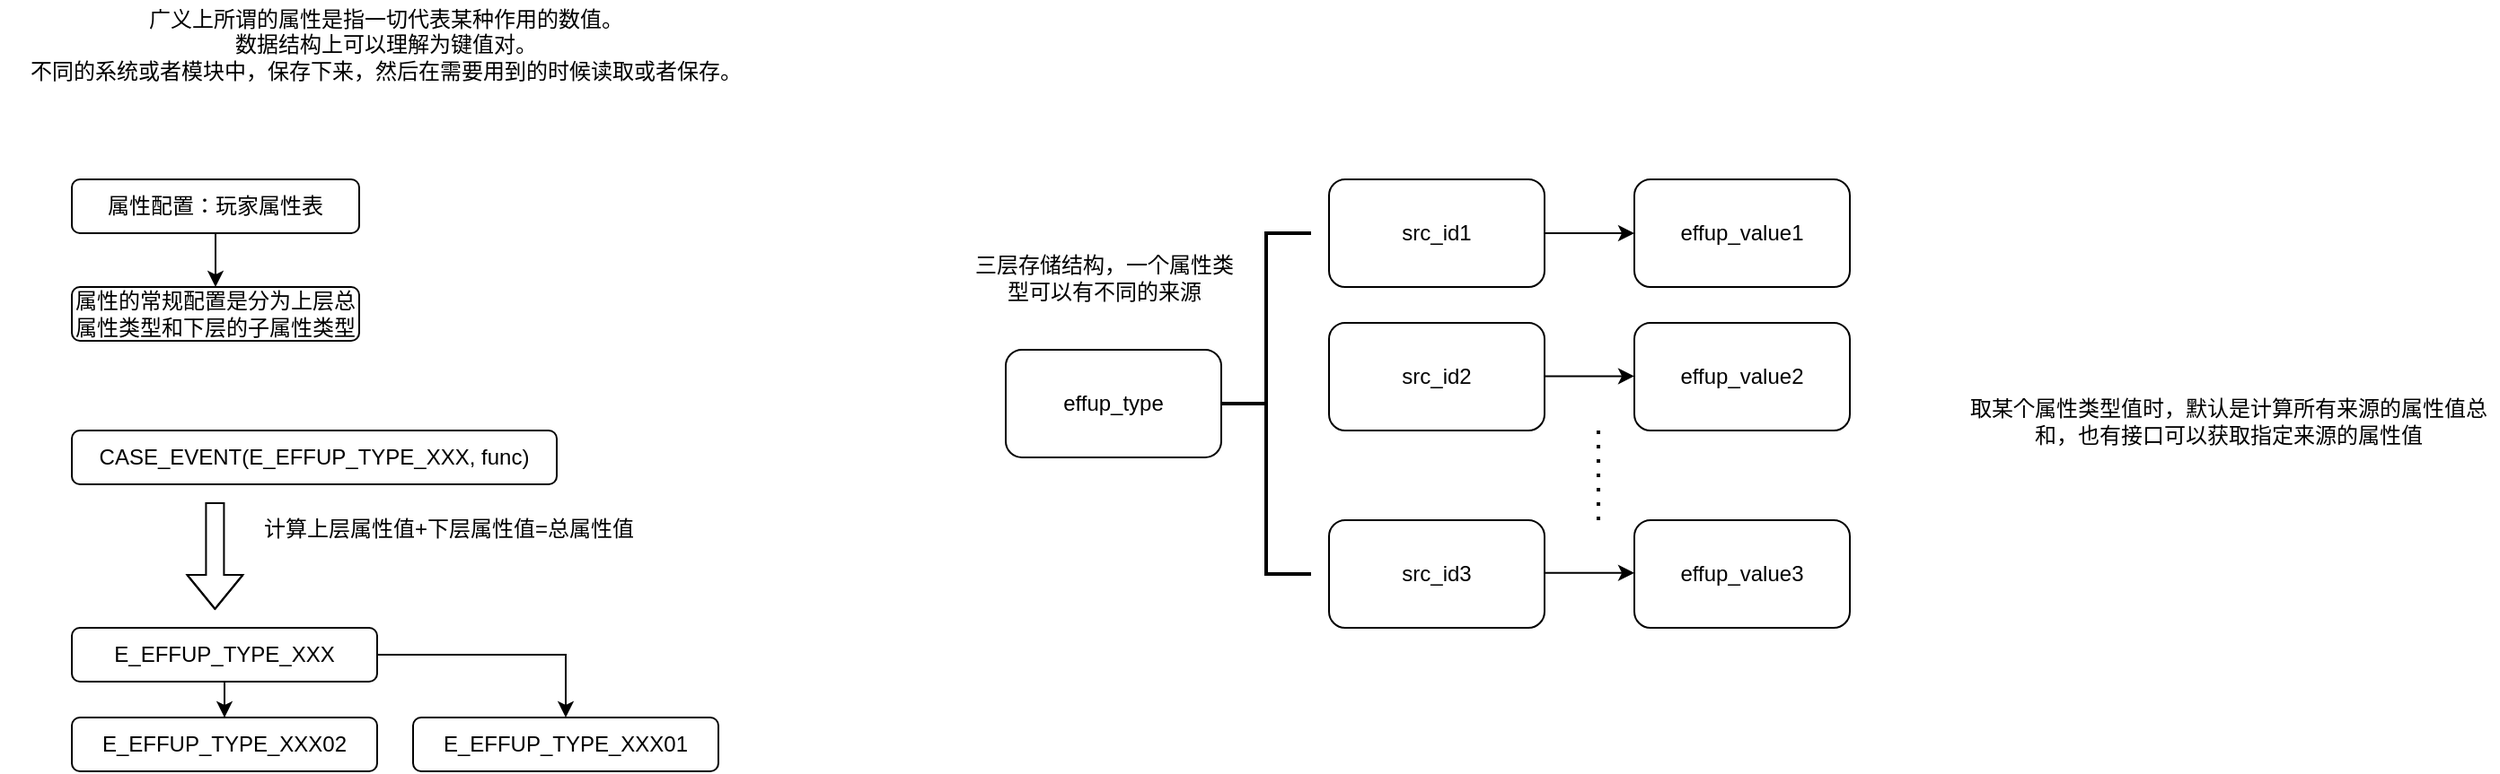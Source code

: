 <mxfile version="27.1.4">
  <diagram name="第 1 页" id="vHibylUXFULGrBTAoTh_">
    <mxGraphModel dx="1184" dy="1340" grid="1" gridSize="10" guides="1" tooltips="1" connect="1" arrows="1" fold="1" page="1" pageScale="1" pageWidth="827" pageHeight="1169" math="0" shadow="0">
      <root>
        <mxCell id="0" />
        <mxCell id="1" parent="0" />
        <mxCell id="Sv2eiXyigtitwMc6iaWY-2" value="广义上所谓的属性是指一切代表某种作用的数值。&lt;div&gt;数据结构上可以理解为键值对。&lt;/div&gt;&lt;div&gt;不同的系统或者模块中，保存下来，然后在需要用到的时候读取或者保存。&lt;/div&gt;" style="text;html=1;align=center;verticalAlign=middle;whiteSpace=wrap;rounded=0;" parent="1" vertex="1">
          <mxGeometry width="430" height="50" as="geometry" />
        </mxCell>
        <mxCell id="y-QXYjdd82G5eTy_OHgM-3" value="" style="edgeStyle=orthogonalEdgeStyle;rounded=0;orthogonalLoop=1;jettySize=auto;html=1;" edge="1" parent="1" source="y-QXYjdd82G5eTy_OHgM-1" target="y-QXYjdd82G5eTy_OHgM-2">
          <mxGeometry relative="1" as="geometry" />
        </mxCell>
        <mxCell id="y-QXYjdd82G5eTy_OHgM-1" value="属性配置：玩家属性表" style="rounded=1;whiteSpace=wrap;html=1;" vertex="1" parent="1">
          <mxGeometry x="40" y="100" width="160" height="30" as="geometry" />
        </mxCell>
        <mxCell id="y-QXYjdd82G5eTy_OHgM-2" value="属性的常规配置是分为上层总属性类型和下层的子属性类型" style="rounded=1;whiteSpace=wrap;html=1;" vertex="1" parent="1">
          <mxGeometry x="40" y="160" width="160" height="30" as="geometry" />
        </mxCell>
        <mxCell id="y-QXYjdd82G5eTy_OHgM-6" value="" style="edgeStyle=orthogonalEdgeStyle;rounded=0;orthogonalLoop=1;jettySize=auto;html=1;" edge="1" parent="1" source="y-QXYjdd82G5eTy_OHgM-4" target="y-QXYjdd82G5eTy_OHgM-5">
          <mxGeometry relative="1" as="geometry" />
        </mxCell>
        <mxCell id="y-QXYjdd82G5eTy_OHgM-8" value="" style="edgeStyle=orthogonalEdgeStyle;rounded=0;orthogonalLoop=1;jettySize=auto;html=1;" edge="1" parent="1" source="y-QXYjdd82G5eTy_OHgM-4" target="y-QXYjdd82G5eTy_OHgM-7">
          <mxGeometry relative="1" as="geometry" />
        </mxCell>
        <mxCell id="y-QXYjdd82G5eTy_OHgM-4" value="E_EFFUP_TYPE_XXX" style="rounded=1;whiteSpace=wrap;html=1;" vertex="1" parent="1">
          <mxGeometry x="40" y="350" width="170" height="30" as="geometry" />
        </mxCell>
        <mxCell id="y-QXYjdd82G5eTy_OHgM-5" value="E_EFFUP_TYPE_XXX01" style="rounded=1;whiteSpace=wrap;html=1;" vertex="1" parent="1">
          <mxGeometry x="230" y="400" width="170" height="30" as="geometry" />
        </mxCell>
        <mxCell id="y-QXYjdd82G5eTy_OHgM-7" value="E_EFFUP_TYPE_XXX02" style="rounded=1;whiteSpace=wrap;html=1;" vertex="1" parent="1">
          <mxGeometry x="40" y="400" width="170" height="30" as="geometry" />
        </mxCell>
        <mxCell id="y-QXYjdd82G5eTy_OHgM-9" value="CASE_EVENT(E_EFFUP_TYPE_XXX, func)" style="rounded=1;whiteSpace=wrap;html=1;" vertex="1" parent="1">
          <mxGeometry x="40" y="240" width="270" height="30" as="geometry" />
        </mxCell>
        <mxCell id="y-QXYjdd82G5eTy_OHgM-13" value="" style="shape=flexArrow;endArrow=classic;html=1;rounded=0;" edge="1" parent="1">
          <mxGeometry width="50" height="50" relative="1" as="geometry">
            <mxPoint x="119.71" y="280" as="sourcePoint" />
            <mxPoint x="119.71" y="340" as="targetPoint" />
            <Array as="points">
              <mxPoint x="119.71" y="320" />
            </Array>
          </mxGeometry>
        </mxCell>
        <mxCell id="y-QXYjdd82G5eTy_OHgM-14" value="计算上层属性值+下层属性值=总属性值" style="text;html=1;align=center;verticalAlign=middle;whiteSpace=wrap;rounded=0;" vertex="1" parent="1">
          <mxGeometry x="140" y="280" width="220" height="30" as="geometry" />
        </mxCell>
        <mxCell id="y-QXYjdd82G5eTy_OHgM-16" value="src_id1" style="rounded=1;whiteSpace=wrap;html=1;" vertex="1" parent="1">
          <mxGeometry x="740" y="100" width="120" height="60" as="geometry" />
        </mxCell>
        <mxCell id="y-QXYjdd82G5eTy_OHgM-17" value="effup_type" style="rounded=1;whiteSpace=wrap;html=1;" vertex="1" parent="1">
          <mxGeometry x="560" y="195" width="120" height="60" as="geometry" />
        </mxCell>
        <mxCell id="y-QXYjdd82G5eTy_OHgM-18" value="effup_value1" style="rounded=1;whiteSpace=wrap;html=1;" vertex="1" parent="1">
          <mxGeometry x="910" y="100" width="120" height="60" as="geometry" />
        </mxCell>
        <mxCell id="y-QXYjdd82G5eTy_OHgM-22" value="src_id2" style="rounded=1;whiteSpace=wrap;html=1;" vertex="1" parent="1">
          <mxGeometry x="740" y="180" width="120" height="60" as="geometry" />
        </mxCell>
        <mxCell id="y-QXYjdd82G5eTy_OHgM-23" value="effup_value2" style="rounded=1;whiteSpace=wrap;html=1;" vertex="1" parent="1">
          <mxGeometry x="910" y="180" width="120" height="60" as="geometry" />
        </mxCell>
        <mxCell id="y-QXYjdd82G5eTy_OHgM-26" value="src_id3" style="rounded=1;whiteSpace=wrap;html=1;" vertex="1" parent="1">
          <mxGeometry x="740" y="290" width="120" height="60" as="geometry" />
        </mxCell>
        <mxCell id="y-QXYjdd82G5eTy_OHgM-27" value="effup_value3" style="rounded=1;whiteSpace=wrap;html=1;" vertex="1" parent="1">
          <mxGeometry x="910" y="290" width="120" height="60" as="geometry" />
        </mxCell>
        <mxCell id="y-QXYjdd82G5eTy_OHgM-28" value="" style="endArrow=none;dashed=1;html=1;dashPattern=1 3;strokeWidth=2;rounded=0;" edge="1" parent="1">
          <mxGeometry width="50" height="50" relative="1" as="geometry">
            <mxPoint x="890" y="290" as="sourcePoint" />
            <mxPoint x="890" y="240" as="targetPoint" />
          </mxGeometry>
        </mxCell>
        <mxCell id="y-QXYjdd82G5eTy_OHgM-29" value="" style="strokeWidth=2;html=1;shape=mxgraph.flowchart.annotation_2;align=left;labelPosition=right;pointerEvents=1;" vertex="1" parent="1">
          <mxGeometry x="680" y="130" width="50" height="190" as="geometry" />
        </mxCell>
        <mxCell id="y-QXYjdd82G5eTy_OHgM-30" value="" style="endArrow=classic;html=1;rounded=0;exitX=1;exitY=0.5;exitDx=0;exitDy=0;entryX=0;entryY=0.5;entryDx=0;entryDy=0;" edge="1" parent="1" source="y-QXYjdd82G5eTy_OHgM-16" target="y-QXYjdd82G5eTy_OHgM-18">
          <mxGeometry width="50" height="50" relative="1" as="geometry">
            <mxPoint x="1100" y="180" as="sourcePoint" />
            <mxPoint x="1150" y="130" as="targetPoint" />
          </mxGeometry>
        </mxCell>
        <mxCell id="y-QXYjdd82G5eTy_OHgM-31" value="" style="endArrow=classic;html=1;rounded=0;exitX=1;exitY=0.5;exitDx=0;exitDy=0;entryX=0;entryY=0.5;entryDx=0;entryDy=0;" edge="1" parent="1">
          <mxGeometry width="50" height="50" relative="1" as="geometry">
            <mxPoint x="860" y="209.71" as="sourcePoint" />
            <mxPoint x="910" y="209.71" as="targetPoint" />
          </mxGeometry>
        </mxCell>
        <mxCell id="y-QXYjdd82G5eTy_OHgM-32" value="" style="endArrow=classic;html=1;rounded=0;exitX=1;exitY=0.5;exitDx=0;exitDy=0;entryX=0;entryY=0.5;entryDx=0;entryDy=0;" edge="1" parent="1">
          <mxGeometry width="50" height="50" relative="1" as="geometry">
            <mxPoint x="860" y="319.43" as="sourcePoint" />
            <mxPoint x="910" y="319.43" as="targetPoint" />
          </mxGeometry>
        </mxCell>
        <mxCell id="y-QXYjdd82G5eTy_OHgM-33" value="三层存储结构，一个属性类型可以有不同的来源" style="text;html=1;align=center;verticalAlign=middle;whiteSpace=wrap;rounded=0;" vertex="1" parent="1">
          <mxGeometry x="540" y="140" width="150" height="30" as="geometry" />
        </mxCell>
        <mxCell id="y-QXYjdd82G5eTy_OHgM-35" value="取某个属性类型值时，默认是计算所有来源的属性值总和，也有接口可以获取指定来源的属性值" style="text;html=1;align=center;verticalAlign=middle;whiteSpace=wrap;rounded=0;" vertex="1" parent="1">
          <mxGeometry x="1091" y="180" width="300" height="110" as="geometry" />
        </mxCell>
      </root>
    </mxGraphModel>
  </diagram>
</mxfile>
